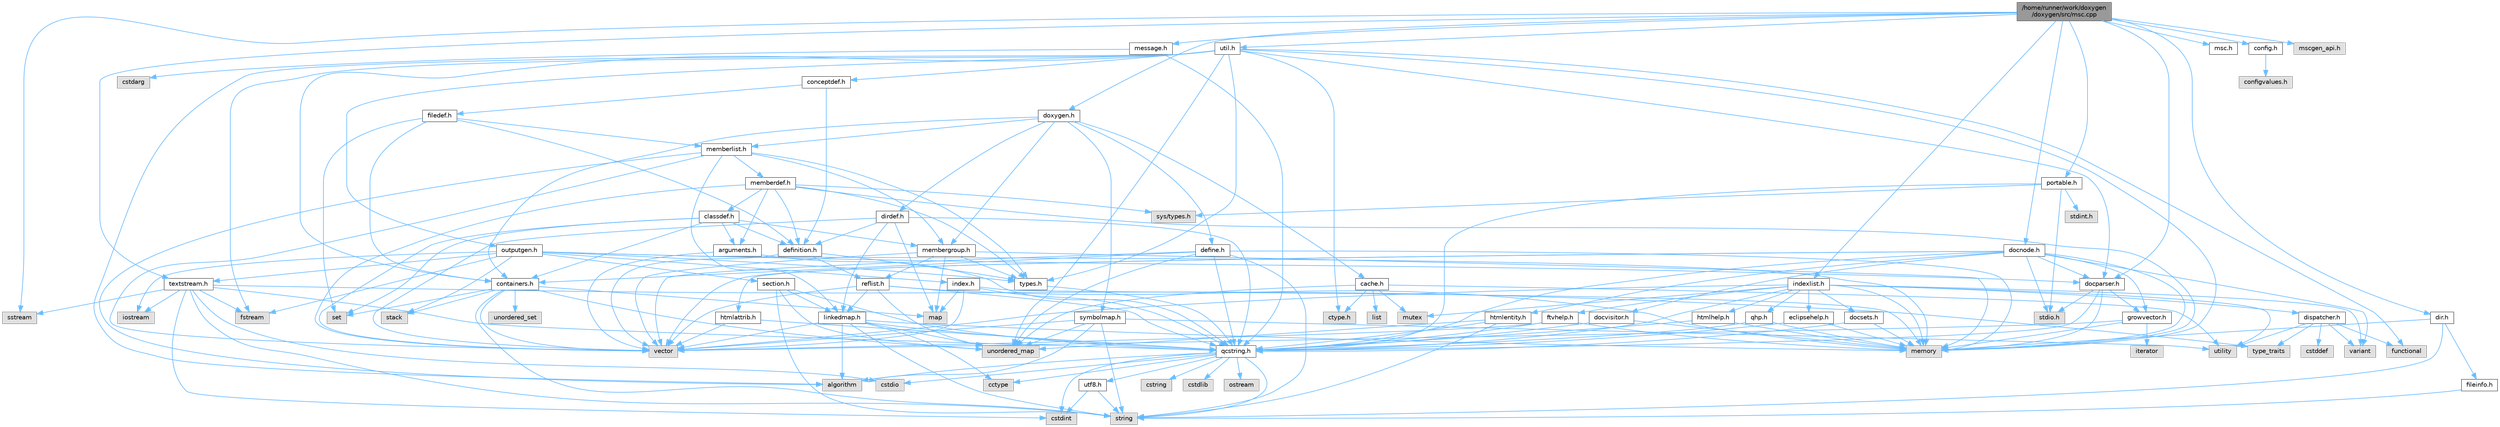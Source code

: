 digraph "/home/runner/work/doxygen/doxygen/src/msc.cpp"
{
 // INTERACTIVE_SVG=YES
 // LATEX_PDF_SIZE
  bgcolor="transparent";
  edge [fontname=Helvetica,fontsize=10,labelfontname=Helvetica,labelfontsize=10];
  node [fontname=Helvetica,fontsize=10,shape=box,height=0.2,width=0.4];
  Node1 [label="/home/runner/work/doxygen\l/doxygen/src/msc.cpp",height=0.2,width=0.4,color="gray40", fillcolor="grey60", style="filled", fontcolor="black",tooltip=" "];
  Node1 -> Node2 [color="steelblue1",style="solid"];
  Node2 [label="sstream",height=0.2,width=0.4,color="grey60", fillcolor="#E0E0E0", style="filled",tooltip=" "];
  Node1 -> Node3 [color="steelblue1",style="solid"];
  Node3 [label="msc.h",height=0.2,width=0.4,color="grey40", fillcolor="white", style="filled",URL="$dc/d66/msc_8h.html",tooltip=" "];
  Node1 -> Node4 [color="steelblue1",style="solid"];
  Node4 [label="portable.h",height=0.2,width=0.4,color="grey40", fillcolor="white", style="filled",URL="$d2/de2/portable_8h.html",tooltip="Portable versions of functions that are platform dependent."];
  Node4 -> Node5 [color="steelblue1",style="solid"];
  Node5 [label="stdio.h",height=0.2,width=0.4,color="grey60", fillcolor="#E0E0E0", style="filled",tooltip=" "];
  Node4 -> Node6 [color="steelblue1",style="solid"];
  Node6 [label="sys/types.h",height=0.2,width=0.4,color="grey60", fillcolor="#E0E0E0", style="filled",tooltip=" "];
  Node4 -> Node7 [color="steelblue1",style="solid"];
  Node7 [label="stdint.h",height=0.2,width=0.4,color="grey60", fillcolor="#E0E0E0", style="filled",tooltip=" "];
  Node4 -> Node8 [color="steelblue1",style="solid"];
  Node8 [label="qcstring.h",height=0.2,width=0.4,color="grey40", fillcolor="white", style="filled",URL="$d7/d5c/qcstring_8h.html",tooltip=" "];
  Node8 -> Node9 [color="steelblue1",style="solid"];
  Node9 [label="string",height=0.2,width=0.4,color="grey60", fillcolor="#E0E0E0", style="filled",tooltip=" "];
  Node8 -> Node10 [color="steelblue1",style="solid"];
  Node10 [label="algorithm",height=0.2,width=0.4,color="grey60", fillcolor="#E0E0E0", style="filled",tooltip=" "];
  Node8 -> Node11 [color="steelblue1",style="solid"];
  Node11 [label="cctype",height=0.2,width=0.4,color="grey60", fillcolor="#E0E0E0", style="filled",tooltip=" "];
  Node8 -> Node12 [color="steelblue1",style="solid"];
  Node12 [label="cstring",height=0.2,width=0.4,color="grey60", fillcolor="#E0E0E0", style="filled",tooltip=" "];
  Node8 -> Node13 [color="steelblue1",style="solid"];
  Node13 [label="cstdio",height=0.2,width=0.4,color="grey60", fillcolor="#E0E0E0", style="filled",tooltip=" "];
  Node8 -> Node14 [color="steelblue1",style="solid"];
  Node14 [label="cstdlib",height=0.2,width=0.4,color="grey60", fillcolor="#E0E0E0", style="filled",tooltip=" "];
  Node8 -> Node15 [color="steelblue1",style="solid"];
  Node15 [label="cstdint",height=0.2,width=0.4,color="grey60", fillcolor="#E0E0E0", style="filled",tooltip=" "];
  Node8 -> Node16 [color="steelblue1",style="solid"];
  Node16 [label="ostream",height=0.2,width=0.4,color="grey60", fillcolor="#E0E0E0", style="filled",tooltip=" "];
  Node8 -> Node17 [color="steelblue1",style="solid"];
  Node17 [label="utf8.h",height=0.2,width=0.4,color="grey40", fillcolor="white", style="filled",URL="$db/d7c/utf8_8h.html",tooltip="Various UTF8 related helper functions."];
  Node17 -> Node15 [color="steelblue1",style="solid"];
  Node17 -> Node9 [color="steelblue1",style="solid"];
  Node1 -> Node18 [color="steelblue1",style="solid"];
  Node18 [label="config.h",height=0.2,width=0.4,color="grey40", fillcolor="white", style="filled",URL="$db/d16/config_8h.html",tooltip=" "];
  Node18 -> Node19 [color="steelblue1",style="solid"];
  Node19 [label="configvalues.h",height=0.2,width=0.4,color="grey60", fillcolor="#E0E0E0", style="filled",tooltip=" "];
  Node1 -> Node20 [color="steelblue1",style="solid"];
  Node20 [label="message.h",height=0.2,width=0.4,color="grey40", fillcolor="white", style="filled",URL="$d2/d0d/message_8h.html",tooltip=" "];
  Node20 -> Node21 [color="steelblue1",style="solid"];
  Node21 [label="cstdarg",height=0.2,width=0.4,color="grey60", fillcolor="#E0E0E0", style="filled",tooltip=" "];
  Node20 -> Node8 [color="steelblue1",style="solid"];
  Node1 -> Node22 [color="steelblue1",style="solid"];
  Node22 [label="docparser.h",height=0.2,width=0.4,color="grey40", fillcolor="white", style="filled",URL="$de/d9c/docparser_8h.html",tooltip=" "];
  Node22 -> Node5 [color="steelblue1",style="solid"];
  Node22 -> Node23 [color="steelblue1",style="solid"];
  Node23 [label="memory",height=0.2,width=0.4,color="grey60", fillcolor="#E0E0E0", style="filled",tooltip=" "];
  Node22 -> Node8 [color="steelblue1",style="solid"];
  Node22 -> Node24 [color="steelblue1",style="solid"];
  Node24 [label="growvector.h",height=0.2,width=0.4,color="grey40", fillcolor="white", style="filled",URL="$d7/d50/growvector_8h.html",tooltip=" "];
  Node24 -> Node25 [color="steelblue1",style="solid"];
  Node25 [label="vector",height=0.2,width=0.4,color="grey60", fillcolor="#E0E0E0", style="filled",tooltip=" "];
  Node24 -> Node23 [color="steelblue1",style="solid"];
  Node24 -> Node26 [color="steelblue1",style="solid"];
  Node26 [label="iterator",height=0.2,width=0.4,color="grey60", fillcolor="#E0E0E0", style="filled",tooltip=" "];
  Node1 -> Node27 [color="steelblue1",style="solid"];
  Node27 [label="docnode.h",height=0.2,width=0.4,color="grey40", fillcolor="white", style="filled",URL="$de/d2b/docnode_8h.html",tooltip=" "];
  Node27 -> Node5 [color="steelblue1",style="solid"];
  Node27 -> Node25 [color="steelblue1",style="solid"];
  Node27 -> Node23 [color="steelblue1",style="solid"];
  Node27 -> Node28 [color="steelblue1",style="solid"];
  Node28 [label="variant",height=0.2,width=0.4,color="grey60", fillcolor="#E0E0E0", style="filled",tooltip=" "];
  Node27 -> Node8 [color="steelblue1",style="solid"];
  Node27 -> Node29 [color="steelblue1",style="solid"];
  Node29 [label="docvisitor.h",height=0.2,width=0.4,color="grey40", fillcolor="white", style="filled",URL="$d2/d3c/docvisitor_8h.html",tooltip=" "];
  Node29 -> Node23 [color="steelblue1",style="solid"];
  Node29 -> Node8 [color="steelblue1",style="solid"];
  Node27 -> Node22 [color="steelblue1",style="solid"];
  Node27 -> Node30 [color="steelblue1",style="solid"];
  Node30 [label="htmlattrib.h",height=0.2,width=0.4,color="grey40", fillcolor="white", style="filled",URL="$d0/d73/htmlattrib_8h.html",tooltip=" "];
  Node30 -> Node25 [color="steelblue1",style="solid"];
  Node30 -> Node8 [color="steelblue1",style="solid"];
  Node27 -> Node31 [color="steelblue1",style="solid"];
  Node31 [label="htmlentity.h",height=0.2,width=0.4,color="grey40", fillcolor="white", style="filled",URL="$db/dc6/htmlentity_8h.html",tooltip=" "];
  Node31 -> Node32 [color="steelblue1",style="solid"];
  Node32 [label="unordered_map",height=0.2,width=0.4,color="grey60", fillcolor="#E0E0E0", style="filled",tooltip=" "];
  Node31 -> Node9 [color="steelblue1",style="solid"];
  Node31 -> Node8 [color="steelblue1",style="solid"];
  Node27 -> Node24 [color="steelblue1",style="solid"];
  Node1 -> Node33 [color="steelblue1",style="solid"];
  Node33 [label="doxygen.h",height=0.2,width=0.4,color="grey40", fillcolor="white", style="filled",URL="$d1/da1/doxygen_8h.html",tooltip=" "];
  Node33 -> Node34 [color="steelblue1",style="solid"];
  Node34 [label="containers.h",height=0.2,width=0.4,color="grey40", fillcolor="white", style="filled",URL="$d5/d75/containers_8h.html",tooltip=" "];
  Node34 -> Node25 [color="steelblue1",style="solid"];
  Node34 -> Node9 [color="steelblue1",style="solid"];
  Node34 -> Node35 [color="steelblue1",style="solid"];
  Node35 [label="set",height=0.2,width=0.4,color="grey60", fillcolor="#E0E0E0", style="filled",tooltip=" "];
  Node34 -> Node36 [color="steelblue1",style="solid"];
  Node36 [label="map",height=0.2,width=0.4,color="grey60", fillcolor="#E0E0E0", style="filled",tooltip=" "];
  Node34 -> Node37 [color="steelblue1",style="solid"];
  Node37 [label="unordered_set",height=0.2,width=0.4,color="grey60", fillcolor="#E0E0E0", style="filled",tooltip=" "];
  Node34 -> Node32 [color="steelblue1",style="solid"];
  Node34 -> Node38 [color="steelblue1",style="solid"];
  Node38 [label="stack",height=0.2,width=0.4,color="grey60", fillcolor="#E0E0E0", style="filled",tooltip=" "];
  Node33 -> Node39 [color="steelblue1",style="solid"];
  Node39 [label="membergroup.h",height=0.2,width=0.4,color="grey40", fillcolor="white", style="filled",URL="$d9/d11/membergroup_8h.html",tooltip=" "];
  Node39 -> Node25 [color="steelblue1",style="solid"];
  Node39 -> Node36 [color="steelblue1",style="solid"];
  Node39 -> Node23 [color="steelblue1",style="solid"];
  Node39 -> Node40 [color="steelblue1",style="solid"];
  Node40 [label="types.h",height=0.2,width=0.4,color="grey40", fillcolor="white", style="filled",URL="$d9/d49/types_8h.html",tooltip="This file contains a number of basic enums and types."];
  Node40 -> Node8 [color="steelblue1",style="solid"];
  Node39 -> Node41 [color="steelblue1",style="solid"];
  Node41 [label="reflist.h",height=0.2,width=0.4,color="grey40", fillcolor="white", style="filled",URL="$d1/d02/reflist_8h.html",tooltip=" "];
  Node41 -> Node25 [color="steelblue1",style="solid"];
  Node41 -> Node32 [color="steelblue1",style="solid"];
  Node41 -> Node23 [color="steelblue1",style="solid"];
  Node41 -> Node8 [color="steelblue1",style="solid"];
  Node41 -> Node42 [color="steelblue1",style="solid"];
  Node42 [label="linkedmap.h",height=0.2,width=0.4,color="grey40", fillcolor="white", style="filled",URL="$da/de1/linkedmap_8h.html",tooltip=" "];
  Node42 -> Node32 [color="steelblue1",style="solid"];
  Node42 -> Node25 [color="steelblue1",style="solid"];
  Node42 -> Node23 [color="steelblue1",style="solid"];
  Node42 -> Node9 [color="steelblue1",style="solid"];
  Node42 -> Node10 [color="steelblue1",style="solid"];
  Node42 -> Node11 [color="steelblue1",style="solid"];
  Node42 -> Node8 [color="steelblue1",style="solid"];
  Node33 -> Node43 [color="steelblue1",style="solid"];
  Node43 [label="dirdef.h",height=0.2,width=0.4,color="grey40", fillcolor="white", style="filled",URL="$d6/d15/dirdef_8h.html",tooltip=" "];
  Node43 -> Node25 [color="steelblue1",style="solid"];
  Node43 -> Node36 [color="steelblue1",style="solid"];
  Node43 -> Node8 [color="steelblue1",style="solid"];
  Node43 -> Node42 [color="steelblue1",style="solid"];
  Node43 -> Node44 [color="steelblue1",style="solid"];
  Node44 [label="definition.h",height=0.2,width=0.4,color="grey40", fillcolor="white", style="filled",URL="$df/da1/definition_8h.html",tooltip=" "];
  Node44 -> Node25 [color="steelblue1",style="solid"];
  Node44 -> Node40 [color="steelblue1",style="solid"];
  Node44 -> Node41 [color="steelblue1",style="solid"];
  Node33 -> Node45 [color="steelblue1",style="solid"];
  Node45 [label="memberlist.h",height=0.2,width=0.4,color="grey40", fillcolor="white", style="filled",URL="$dd/d78/memberlist_8h.html",tooltip=" "];
  Node45 -> Node25 [color="steelblue1",style="solid"];
  Node45 -> Node10 [color="steelblue1",style="solid"];
  Node45 -> Node46 [color="steelblue1",style="solid"];
  Node46 [label="memberdef.h",height=0.2,width=0.4,color="grey40", fillcolor="white", style="filled",URL="$d4/d46/memberdef_8h.html",tooltip=" "];
  Node46 -> Node25 [color="steelblue1",style="solid"];
  Node46 -> Node23 [color="steelblue1",style="solid"];
  Node46 -> Node6 [color="steelblue1",style="solid"];
  Node46 -> Node40 [color="steelblue1",style="solid"];
  Node46 -> Node44 [color="steelblue1",style="solid"];
  Node46 -> Node47 [color="steelblue1",style="solid"];
  Node47 [label="arguments.h",height=0.2,width=0.4,color="grey40", fillcolor="white", style="filled",URL="$df/d9b/arguments_8h.html",tooltip=" "];
  Node47 -> Node25 [color="steelblue1",style="solid"];
  Node47 -> Node8 [color="steelblue1",style="solid"];
  Node46 -> Node48 [color="steelblue1",style="solid"];
  Node48 [label="classdef.h",height=0.2,width=0.4,color="grey40", fillcolor="white", style="filled",URL="$d1/da6/classdef_8h.html",tooltip=" "];
  Node48 -> Node25 [color="steelblue1",style="solid"];
  Node48 -> Node35 [color="steelblue1",style="solid"];
  Node48 -> Node34 [color="steelblue1",style="solid"];
  Node48 -> Node44 [color="steelblue1",style="solid"];
  Node48 -> Node47 [color="steelblue1",style="solid"];
  Node48 -> Node39 [color="steelblue1",style="solid"];
  Node45 -> Node42 [color="steelblue1",style="solid"];
  Node45 -> Node40 [color="steelblue1",style="solid"];
  Node45 -> Node39 [color="steelblue1",style="solid"];
  Node33 -> Node49 [color="steelblue1",style="solid"];
  Node49 [label="define.h",height=0.2,width=0.4,color="grey40", fillcolor="white", style="filled",URL="$df/d67/define_8h.html",tooltip=" "];
  Node49 -> Node25 [color="steelblue1",style="solid"];
  Node49 -> Node23 [color="steelblue1",style="solid"];
  Node49 -> Node9 [color="steelblue1",style="solid"];
  Node49 -> Node32 [color="steelblue1",style="solid"];
  Node49 -> Node8 [color="steelblue1",style="solid"];
  Node49 -> Node34 [color="steelblue1",style="solid"];
  Node33 -> Node50 [color="steelblue1",style="solid"];
  Node50 [label="cache.h",height=0.2,width=0.4,color="grey40", fillcolor="white", style="filled",URL="$d3/d26/cache_8h.html",tooltip=" "];
  Node50 -> Node51 [color="steelblue1",style="solid"];
  Node51 [label="list",height=0.2,width=0.4,color="grey60", fillcolor="#E0E0E0", style="filled",tooltip=" "];
  Node50 -> Node32 [color="steelblue1",style="solid"];
  Node50 -> Node52 [color="steelblue1",style="solid"];
  Node52 [label="mutex",height=0.2,width=0.4,color="grey60", fillcolor="#E0E0E0", style="filled",tooltip=" "];
  Node50 -> Node53 [color="steelblue1",style="solid"];
  Node53 [label="utility",height=0.2,width=0.4,color="grey60", fillcolor="#E0E0E0", style="filled",tooltip=" "];
  Node50 -> Node54 [color="steelblue1",style="solid"];
  Node54 [label="ctype.h",height=0.2,width=0.4,color="grey60", fillcolor="#E0E0E0", style="filled",tooltip=" "];
  Node33 -> Node55 [color="steelblue1",style="solid"];
  Node55 [label="symbolmap.h",height=0.2,width=0.4,color="grey40", fillcolor="white", style="filled",URL="$d7/ddd/symbolmap_8h.html",tooltip=" "];
  Node55 -> Node10 [color="steelblue1",style="solid"];
  Node55 -> Node32 [color="steelblue1",style="solid"];
  Node55 -> Node25 [color="steelblue1",style="solid"];
  Node55 -> Node9 [color="steelblue1",style="solid"];
  Node55 -> Node53 [color="steelblue1",style="solid"];
  Node1 -> Node56 [color="steelblue1",style="solid"];
  Node56 [label="indexlist.h",height=0.2,width=0.4,color="grey40", fillcolor="white", style="filled",URL="$d5/d61/indexlist_8h.html",tooltip=" "];
  Node56 -> Node53 [color="steelblue1",style="solid"];
  Node56 -> Node25 [color="steelblue1",style="solid"];
  Node56 -> Node23 [color="steelblue1",style="solid"];
  Node56 -> Node52 [color="steelblue1",style="solid"];
  Node56 -> Node28 [color="steelblue1",style="solid"];
  Node56 -> Node8 [color="steelblue1",style="solid"];
  Node56 -> Node57 [color="steelblue1",style="solid"];
  Node57 [label="dispatcher.h",height=0.2,width=0.4,color="grey40", fillcolor="white", style="filled",URL="$da/d73/dispatcher_8h.html",tooltip=" "];
  Node57 -> Node58 [color="steelblue1",style="solid"];
  Node58 [label="cstddef",height=0.2,width=0.4,color="grey60", fillcolor="#E0E0E0", style="filled",tooltip=" "];
  Node57 -> Node53 [color="steelblue1",style="solid"];
  Node57 -> Node59 [color="steelblue1",style="solid"];
  Node59 [label="functional",height=0.2,width=0.4,color="grey60", fillcolor="#E0E0E0", style="filled",tooltip=" "];
  Node57 -> Node28 [color="steelblue1",style="solid"];
  Node57 -> Node60 [color="steelblue1",style="solid"];
  Node60 [label="type_traits",height=0.2,width=0.4,color="grey60", fillcolor="#E0E0E0", style="filled",tooltip=" "];
  Node56 -> Node61 [color="steelblue1",style="solid"];
  Node61 [label="docsets.h",height=0.2,width=0.4,color="grey40", fillcolor="white", style="filled",URL="$d1/db2/docsets_8h.html",tooltip=" "];
  Node61 -> Node23 [color="steelblue1",style="solid"];
  Node61 -> Node8 [color="steelblue1",style="solid"];
  Node56 -> Node62 [color="steelblue1",style="solid"];
  Node62 [label="eclipsehelp.h",height=0.2,width=0.4,color="grey40", fillcolor="white", style="filled",URL="$db/d9e/eclipsehelp_8h.html",tooltip=" "];
  Node62 -> Node23 [color="steelblue1",style="solid"];
  Node62 -> Node8 [color="steelblue1",style="solid"];
  Node56 -> Node63 [color="steelblue1",style="solid"];
  Node63 [label="ftvhelp.h",height=0.2,width=0.4,color="grey40", fillcolor="white", style="filled",URL="$d2/d4a/ftvhelp_8h.html",tooltip=" "];
  Node63 -> Node23 [color="steelblue1",style="solid"];
  Node63 -> Node25 [color="steelblue1",style="solid"];
  Node63 -> Node8 [color="steelblue1",style="solid"];
  Node56 -> Node64 [color="steelblue1",style="solid"];
  Node64 [label="htmlhelp.h",height=0.2,width=0.4,color="grey40", fillcolor="white", style="filled",URL="$d8/dc3/htmlhelp_8h.html",tooltip=" "];
  Node64 -> Node23 [color="steelblue1",style="solid"];
  Node64 -> Node8 [color="steelblue1",style="solid"];
  Node56 -> Node65 [color="steelblue1",style="solid"];
  Node65 [label="qhp.h",height=0.2,width=0.4,color="grey40", fillcolor="white", style="filled",URL="$dc/d20/qhp_8h.html",tooltip=" "];
  Node65 -> Node23 [color="steelblue1",style="solid"];
  Node65 -> Node8 [color="steelblue1",style="solid"];
  Node1 -> Node66 [color="steelblue1",style="solid"];
  Node66 [label="util.h",height=0.2,width=0.4,color="grey40", fillcolor="white", style="filled",URL="$d8/d3c/util_8h.html",tooltip="A bunch of utility functions."];
  Node66 -> Node23 [color="steelblue1",style="solid"];
  Node66 -> Node32 [color="steelblue1",style="solid"];
  Node66 -> Node10 [color="steelblue1",style="solid"];
  Node66 -> Node59 [color="steelblue1",style="solid"];
  Node66 -> Node67 [color="steelblue1",style="solid"];
  Node67 [label="fstream",height=0.2,width=0.4,color="grey60", fillcolor="#E0E0E0", style="filled",tooltip=" "];
  Node66 -> Node54 [color="steelblue1",style="solid"];
  Node66 -> Node40 [color="steelblue1",style="solid"];
  Node66 -> Node22 [color="steelblue1",style="solid"];
  Node66 -> Node34 [color="steelblue1",style="solid"];
  Node66 -> Node68 [color="steelblue1",style="solid"];
  Node68 [label="outputgen.h",height=0.2,width=0.4,color="grey40", fillcolor="white", style="filled",URL="$df/d06/outputgen_8h.html",tooltip=" "];
  Node68 -> Node23 [color="steelblue1",style="solid"];
  Node68 -> Node38 [color="steelblue1",style="solid"];
  Node68 -> Node69 [color="steelblue1",style="solid"];
  Node69 [label="iostream",height=0.2,width=0.4,color="grey60", fillcolor="#E0E0E0", style="filled",tooltip=" "];
  Node68 -> Node67 [color="steelblue1",style="solid"];
  Node68 -> Node40 [color="steelblue1",style="solid"];
  Node68 -> Node70 [color="steelblue1",style="solid"];
  Node70 [label="index.h",height=0.2,width=0.4,color="grey40", fillcolor="white", style="filled",URL="$d1/db5/index_8h.html",tooltip=" "];
  Node70 -> Node23 [color="steelblue1",style="solid"];
  Node70 -> Node25 [color="steelblue1",style="solid"];
  Node70 -> Node36 [color="steelblue1",style="solid"];
  Node70 -> Node8 [color="steelblue1",style="solid"];
  Node68 -> Node71 [color="steelblue1",style="solid"];
  Node71 [label="section.h",height=0.2,width=0.4,color="grey40", fillcolor="white", style="filled",URL="$d1/d2a/section_8h.html",tooltip=" "];
  Node71 -> Node9 [color="steelblue1",style="solid"];
  Node71 -> Node32 [color="steelblue1",style="solid"];
  Node71 -> Node8 [color="steelblue1",style="solid"];
  Node71 -> Node42 [color="steelblue1",style="solid"];
  Node68 -> Node72 [color="steelblue1",style="solid"];
  Node72 [label="textstream.h",height=0.2,width=0.4,color="grey40", fillcolor="white", style="filled",URL="$d4/d7d/textstream_8h.html",tooltip=" "];
  Node72 -> Node9 [color="steelblue1",style="solid"];
  Node72 -> Node69 [color="steelblue1",style="solid"];
  Node72 -> Node2 [color="steelblue1",style="solid"];
  Node72 -> Node15 [color="steelblue1",style="solid"];
  Node72 -> Node13 [color="steelblue1",style="solid"];
  Node72 -> Node67 [color="steelblue1",style="solid"];
  Node72 -> Node60 [color="steelblue1",style="solid"];
  Node72 -> Node8 [color="steelblue1",style="solid"];
  Node68 -> Node22 [color="steelblue1",style="solid"];
  Node66 -> Node73 [color="steelblue1",style="solid"];
  Node73 [label="conceptdef.h",height=0.2,width=0.4,color="grey40", fillcolor="white", style="filled",URL="$da/df1/conceptdef_8h.html",tooltip=" "];
  Node73 -> Node44 [color="steelblue1",style="solid"];
  Node73 -> Node74 [color="steelblue1",style="solid"];
  Node74 [label="filedef.h",height=0.2,width=0.4,color="grey40", fillcolor="white", style="filled",URL="$d4/d3a/filedef_8h.html",tooltip=" "];
  Node74 -> Node35 [color="steelblue1",style="solid"];
  Node74 -> Node44 [color="steelblue1",style="solid"];
  Node74 -> Node45 [color="steelblue1",style="solid"];
  Node74 -> Node34 [color="steelblue1",style="solid"];
  Node1 -> Node75 [color="steelblue1",style="solid"];
  Node75 [label="mscgen_api.h",height=0.2,width=0.4,color="grey60", fillcolor="#E0E0E0", style="filled",tooltip=" "];
  Node1 -> Node76 [color="steelblue1",style="solid"];
  Node76 [label="dir.h",height=0.2,width=0.4,color="grey40", fillcolor="white", style="filled",URL="$df/d9c/dir_8h.html",tooltip=" "];
  Node76 -> Node9 [color="steelblue1",style="solid"];
  Node76 -> Node23 [color="steelblue1",style="solid"];
  Node76 -> Node77 [color="steelblue1",style="solid"];
  Node77 [label="fileinfo.h",height=0.2,width=0.4,color="grey40", fillcolor="white", style="filled",URL="$df/d45/fileinfo_8h.html",tooltip=" "];
  Node77 -> Node9 [color="steelblue1",style="solid"];
  Node1 -> Node72 [color="steelblue1",style="solid"];
}
